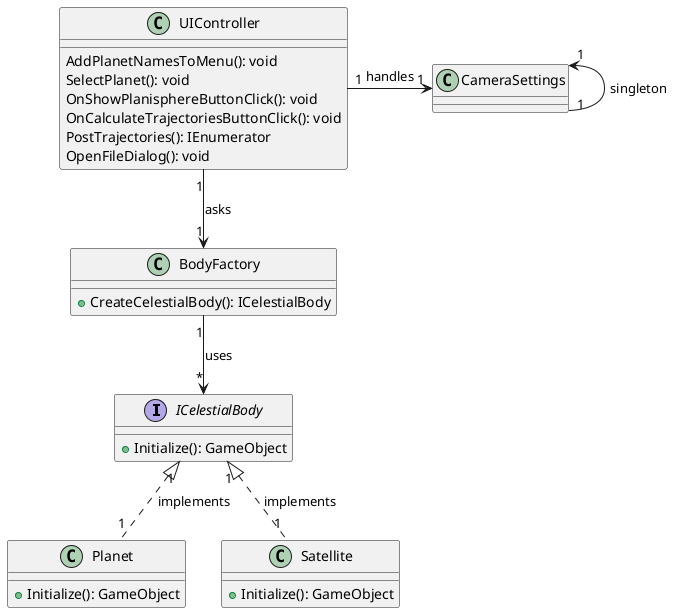 @startuml name

interface ICelestialBody {
    +Initialize(): GameObject
}

class CameraSettings {

}

class Planet {
    +Initialize(): GameObject
}

class Satellite {
    +Initialize(): GameObject
}

class UIController {
    AddPlanetNamesToMenu(): void
    SelectPlanet(): void
    OnShowPlanisphereButtonClick(): void
    OnCalculateTrajectoriesButtonClick(): void
    PostTrajectories(): IEnumerator
    OpenFileDialog(): void
}

class BodyFactory {
    +CreateCelestialBody(): ICelestialBody
}

ICelestialBody "1" <|.. "1" Planet : implements
ICelestialBody "1" <|.. "1" Satellite : implements
UIController "1" --> "1" BodyFactory : asks
UIController "1" -right-> "1" CameraSettings : handles
CameraSettings "1" <-- "1" CameraSettings : singleton
BodyFactory "1" --> "*" ICelestialBody : uses